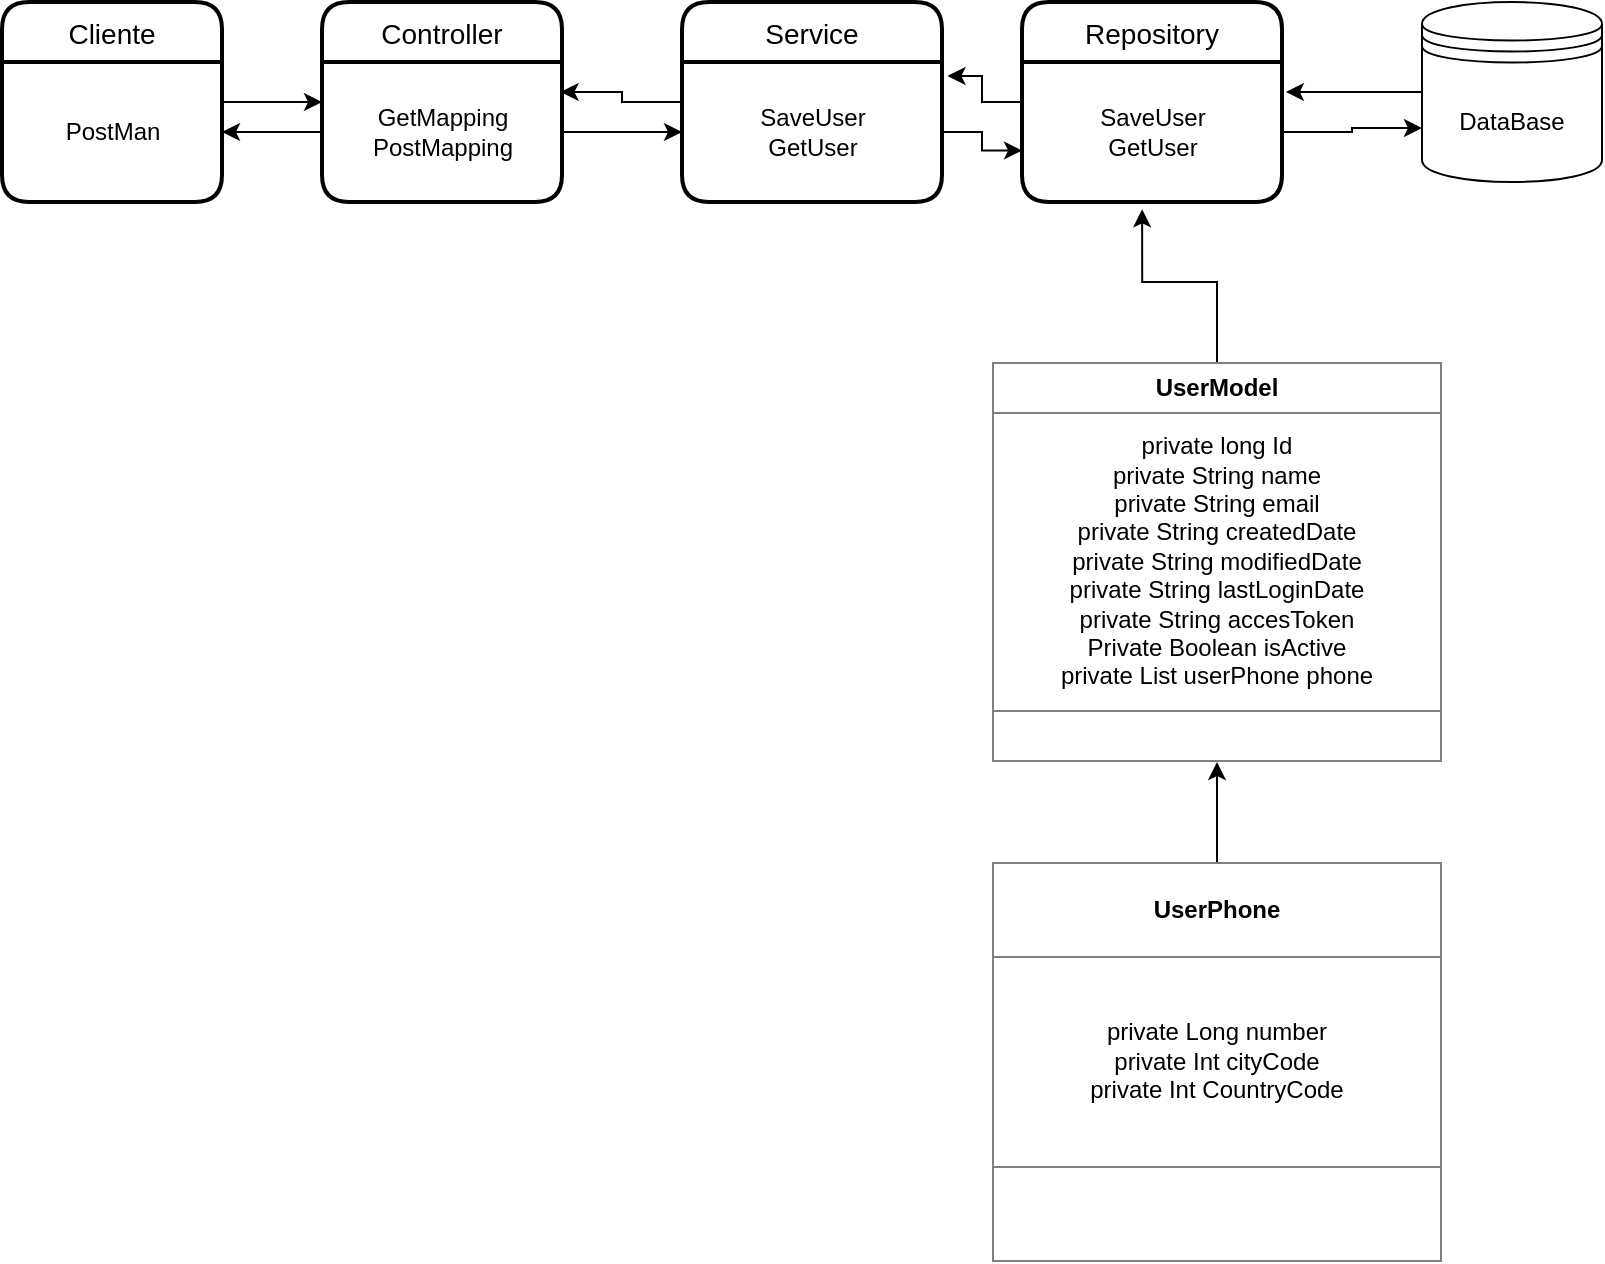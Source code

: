 <mxfile version="13.9.9" type="device"><diagram id="R2lEEEUBdFMjLlhIrx00" name="Page-1"><mxGraphModel dx="768" dy="482" grid="1" gridSize="10" guides="1" tooltips="1" connect="1" arrows="1" fold="1" page="1" pageScale="1" pageWidth="850" pageHeight="1100" math="0" shadow="0" extFonts="Permanent Marker^https://fonts.googleapis.com/css?family=Permanent+Marker"><root><mxCell id="0"/><mxCell id="1" parent="0"/><mxCell id="l-vpSe9Xl3xxWomllwz3-4" style="edgeStyle=orthogonalEdgeStyle;rounded=0;orthogonalLoop=1;jettySize=auto;html=1;entryX=0;entryY=0.5;entryDx=0;entryDy=0;" edge="1" parent="1" source="l-vpSe9Xl3xxWomllwz3-1" target="l-vpSe9Xl3xxWomllwz3-5"><mxGeometry relative="1" as="geometry"><mxPoint x="360" y="210" as="targetPoint"/></mxGeometry></mxCell><mxCell id="l-vpSe9Xl3xxWomllwz3-1" value="Cliente" style="swimlane;childLayout=stackLayout;horizontal=1;startSize=30;horizontalStack=0;rounded=1;fontSize=14;fontStyle=0;strokeWidth=2;resizeParent=0;resizeLast=1;shadow=0;dashed=0;align=center;" vertex="1" parent="1"><mxGeometry x="30" y="140" width="110" height="100" as="geometry"/></mxCell><mxCell id="l-vpSe9Xl3xxWomllwz3-13" value="PostMan" style="text;html=1;align=center;verticalAlign=middle;resizable=0;points=[];autosize=1;" vertex="1" parent="l-vpSe9Xl3xxWomllwz3-1"><mxGeometry y="30" width="110" height="70" as="geometry"/></mxCell><mxCell id="l-vpSe9Xl3xxWomllwz3-5" value="Controller" style="swimlane;childLayout=stackLayout;horizontal=1;startSize=30;horizontalStack=0;rounded=1;fontSize=14;fontStyle=0;strokeWidth=2;resizeParent=0;resizeLast=1;shadow=0;dashed=0;align=center;" vertex="1" parent="1"><mxGeometry x="190" y="140" width="120" height="100" as="geometry"/></mxCell><mxCell id="l-vpSe9Xl3xxWomllwz3-7" value="GetMapping&lt;br&gt;PostMapping&lt;br&gt;" style="text;html=1;align=center;verticalAlign=middle;resizable=0;points=[];autosize=1;" vertex="1" parent="l-vpSe9Xl3xxWomllwz3-5"><mxGeometry y="30" width="120" height="70" as="geometry"/></mxCell><mxCell id="l-vpSe9Xl3xxWomllwz3-32" style="edgeStyle=orthogonalEdgeStyle;rounded=0;orthogonalLoop=1;jettySize=auto;html=1;entryX=0.994;entryY=0.214;entryDx=0;entryDy=0;entryPerimeter=0;" edge="1" parent="1" source="l-vpSe9Xl3xxWomllwz3-9" target="l-vpSe9Xl3xxWomllwz3-7"><mxGeometry relative="1" as="geometry"/></mxCell><mxCell id="l-vpSe9Xl3xxWomllwz3-9" value="Service" style="swimlane;childLayout=stackLayout;horizontal=1;startSize=30;horizontalStack=0;rounded=1;fontSize=14;fontStyle=0;strokeWidth=2;resizeParent=0;resizeLast=1;shadow=0;dashed=0;align=center;" vertex="1" parent="1"><mxGeometry x="370" y="140" width="130" height="100" as="geometry"/></mxCell><mxCell id="l-vpSe9Xl3xxWomllwz3-10" value="SaveUser&lt;br&gt;GetUser" style="text;html=1;align=center;verticalAlign=middle;resizable=0;points=[];autosize=1;" vertex="1" parent="l-vpSe9Xl3xxWomllwz3-9"><mxGeometry y="30" width="130" height="70" as="geometry"/></mxCell><mxCell id="l-vpSe9Xl3xxWomllwz3-12" style="edgeStyle=orthogonalEdgeStyle;rounded=0;orthogonalLoop=1;jettySize=auto;html=1;" edge="1" parent="1" source="l-vpSe9Xl3xxWomllwz3-7" target="l-vpSe9Xl3xxWomllwz3-10"><mxGeometry relative="1" as="geometry"/></mxCell><mxCell id="l-vpSe9Xl3xxWomllwz3-31" style="edgeStyle=orthogonalEdgeStyle;rounded=0;orthogonalLoop=1;jettySize=auto;html=1;entryX=1.021;entryY=0.1;entryDx=0;entryDy=0;entryPerimeter=0;" edge="1" parent="1" source="l-vpSe9Xl3xxWomllwz3-15" target="l-vpSe9Xl3xxWomllwz3-10"><mxGeometry relative="1" as="geometry"/></mxCell><mxCell id="l-vpSe9Xl3xxWomllwz3-15" value="Repository" style="swimlane;childLayout=stackLayout;horizontal=1;startSize=30;horizontalStack=0;rounded=1;fontSize=14;fontStyle=0;strokeWidth=2;resizeParent=0;resizeLast=1;shadow=0;dashed=0;align=center;" vertex="1" parent="1"><mxGeometry x="540" y="140" width="130" height="100" as="geometry"/></mxCell><mxCell id="l-vpSe9Xl3xxWomllwz3-16" value="SaveUser&lt;br&gt;GetUser" style="text;html=1;align=center;verticalAlign=middle;resizable=0;points=[];autosize=1;" vertex="1" parent="l-vpSe9Xl3xxWomllwz3-15"><mxGeometry y="30" width="130" height="70" as="geometry"/></mxCell><mxCell id="l-vpSe9Xl3xxWomllwz3-22" style="edgeStyle=orthogonalEdgeStyle;rounded=0;orthogonalLoop=1;jettySize=auto;html=1;entryX=0.5;entryY=1;entryDx=0;entryDy=0;" edge="1" parent="1" source="l-vpSe9Xl3xxWomllwz3-20" target="l-vpSe9Xl3xxWomllwz3-21"><mxGeometry relative="1" as="geometry"/></mxCell><mxCell id="l-vpSe9Xl3xxWomllwz3-20" value="&lt;table border=&quot;1&quot; width=&quot;100%&quot; cellpadding=&quot;4&quot; style=&quot;width: 100% ; height: 100% ; border-collapse: collapse&quot;&gt;&lt;tbody&gt;&lt;tr&gt;&lt;th align=&quot;center&quot;&gt;UserPhone&lt;/th&gt;&lt;/tr&gt;&lt;tr&gt;&lt;td align=&quot;center&quot;&gt;private Long number&lt;br&gt;private Int cityCode&lt;br&gt;private Int CountryCode&lt;/td&gt;&lt;/tr&gt;&lt;tr&gt;&lt;td align=&quot;center&quot;&gt;&lt;br&gt;&lt;/td&gt;&lt;/tr&gt;&lt;/tbody&gt;&lt;/table&gt;" style="text;html=1;strokeColor=none;fillColor=none;overflow=fill;" vertex="1" parent="1"><mxGeometry x="525" y="570" width="225" height="200" as="geometry"/></mxCell><mxCell id="l-vpSe9Xl3xxWomllwz3-23" style="edgeStyle=orthogonalEdgeStyle;rounded=0;orthogonalLoop=1;jettySize=auto;html=1;entryX=0.462;entryY=1.052;entryDx=0;entryDy=0;entryPerimeter=0;" edge="1" parent="1" source="l-vpSe9Xl3xxWomllwz3-21" target="l-vpSe9Xl3xxWomllwz3-16"><mxGeometry relative="1" as="geometry"/></mxCell><mxCell id="l-vpSe9Xl3xxWomllwz3-21" value="&lt;table border=&quot;1&quot; width=&quot;100%&quot; cellpadding=&quot;4&quot; style=&quot;width: 100% ; height: 100% ; border-collapse: collapse&quot;&gt;&lt;tbody&gt;&lt;tr&gt;&lt;th align=&quot;center&quot;&gt;UserModel&lt;/th&gt;&lt;/tr&gt;&lt;tr&gt;&lt;td align=&quot;center&quot;&gt;private long Id&lt;br&gt;private String name&lt;br&gt;private String email&lt;br&gt;private String createdDate&lt;br&gt;private String modifiedDate&lt;br&gt;private String lastLoginDate&lt;br&gt;private String accesToken&lt;br&gt;Private Boolean isActive&lt;br&gt;private List userPhone phone&lt;br&gt;&lt;/td&gt;&lt;/tr&gt;&lt;tr&gt;&lt;td align=&quot;center&quot;&gt;&lt;br&gt;&lt;/td&gt;&lt;/tr&gt;&lt;/tbody&gt;&lt;/table&gt;" style="text;html=1;strokeColor=none;fillColor=none;overflow=fill;" vertex="1" parent="1"><mxGeometry x="525" y="320" width="225" height="200" as="geometry"/></mxCell><mxCell id="l-vpSe9Xl3xxWomllwz3-28" style="edgeStyle=orthogonalEdgeStyle;rounded=0;orthogonalLoop=1;jettySize=auto;html=1;entryX=1.015;entryY=0.214;entryDx=0;entryDy=0;entryPerimeter=0;" edge="1" parent="1" source="l-vpSe9Xl3xxWomllwz3-24" target="l-vpSe9Xl3xxWomllwz3-16"><mxGeometry relative="1" as="geometry"/></mxCell><mxCell id="l-vpSe9Xl3xxWomllwz3-24" value="DataBase" style="shape=datastore;whiteSpace=wrap;html=1;" vertex="1" parent="1"><mxGeometry x="740" y="140" width="90" height="90" as="geometry"/></mxCell><mxCell id="l-vpSe9Xl3xxWomllwz3-25" style="edgeStyle=orthogonalEdgeStyle;rounded=0;orthogonalLoop=1;jettySize=auto;html=1;entryX=0;entryY=0.7;entryDx=0;entryDy=0;" edge="1" parent="1" source="l-vpSe9Xl3xxWomllwz3-16" target="l-vpSe9Xl3xxWomllwz3-24"><mxGeometry relative="1" as="geometry"/></mxCell><mxCell id="l-vpSe9Xl3xxWomllwz3-29" style="edgeStyle=orthogonalEdgeStyle;rounded=0;orthogonalLoop=1;jettySize=auto;html=1;entryX=0;entryY=0.633;entryDx=0;entryDy=0;entryPerimeter=0;" edge="1" parent="1" source="l-vpSe9Xl3xxWomllwz3-10" target="l-vpSe9Xl3xxWomllwz3-16"><mxGeometry relative="1" as="geometry"/></mxCell><mxCell id="l-vpSe9Xl3xxWomllwz3-33" style="edgeStyle=orthogonalEdgeStyle;rounded=0;orthogonalLoop=1;jettySize=auto;html=1;" edge="1" parent="1" source="l-vpSe9Xl3xxWomllwz3-7" target="l-vpSe9Xl3xxWomllwz3-13"><mxGeometry relative="1" as="geometry"/></mxCell></root></mxGraphModel></diagram></mxfile>
